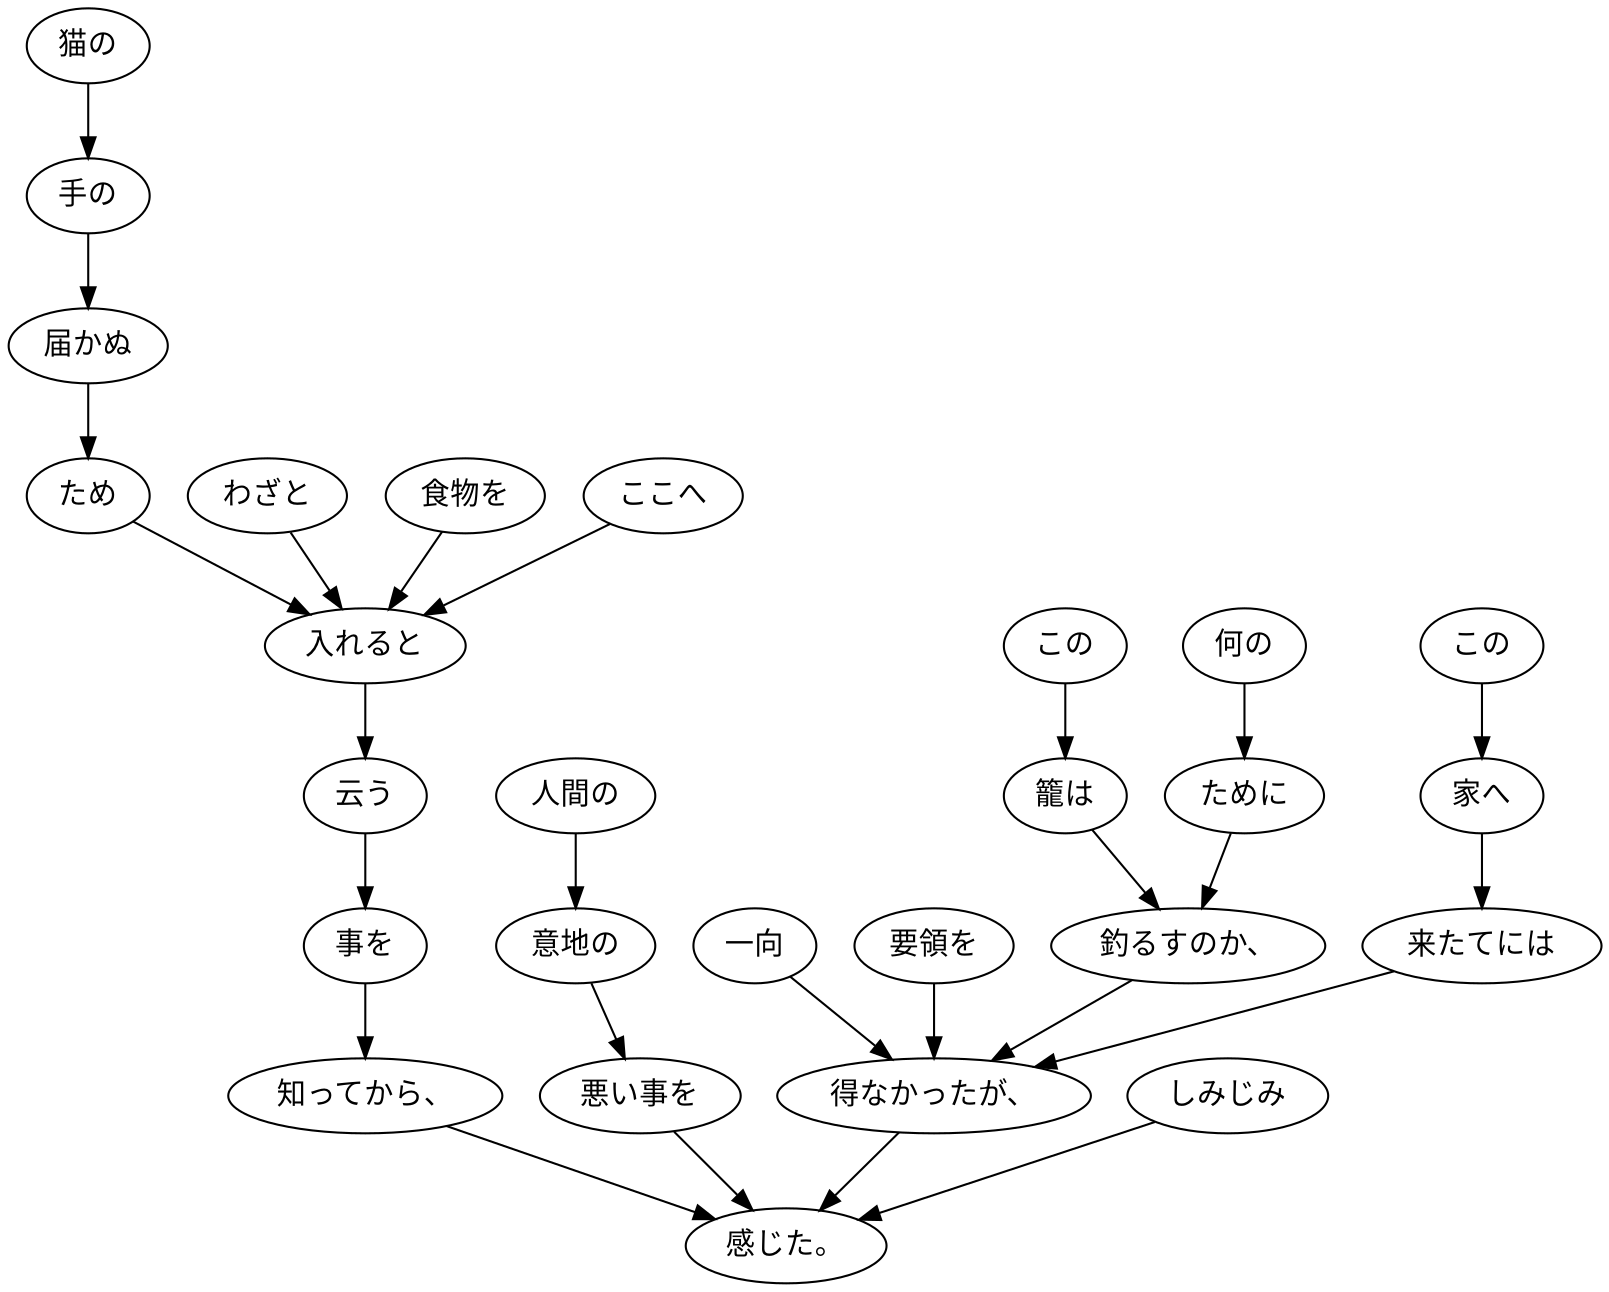 digraph graph3231 {
	node0 [label="この"];
	node1 [label="籠は"];
	node2 [label="何の"];
	node3 [label="ために"];
	node4 [label="釣るすのか、"];
	node5 [label="この"];
	node6 [label="家へ"];
	node7 [label="来たてには"];
	node8 [label="一向"];
	node9 [label="要領を"];
	node10 [label="得なかったが、"];
	node11 [label="猫の"];
	node12 [label="手の"];
	node13 [label="届かぬ"];
	node14 [label="ため"];
	node15 [label="わざと"];
	node16 [label="食物を"];
	node17 [label="ここへ"];
	node18 [label="入れると"];
	node19 [label="云う"];
	node20 [label="事を"];
	node21 [label="知ってから、"];
	node22 [label="人間の"];
	node23 [label="意地の"];
	node24 [label="悪い事を"];
	node25 [label="しみじみ"];
	node26 [label="感じた。"];
	node0 -> node1;
	node1 -> node4;
	node2 -> node3;
	node3 -> node4;
	node4 -> node10;
	node5 -> node6;
	node6 -> node7;
	node7 -> node10;
	node8 -> node10;
	node9 -> node10;
	node10 -> node26;
	node11 -> node12;
	node12 -> node13;
	node13 -> node14;
	node14 -> node18;
	node15 -> node18;
	node16 -> node18;
	node17 -> node18;
	node18 -> node19;
	node19 -> node20;
	node20 -> node21;
	node21 -> node26;
	node22 -> node23;
	node23 -> node24;
	node24 -> node26;
	node25 -> node26;
}
